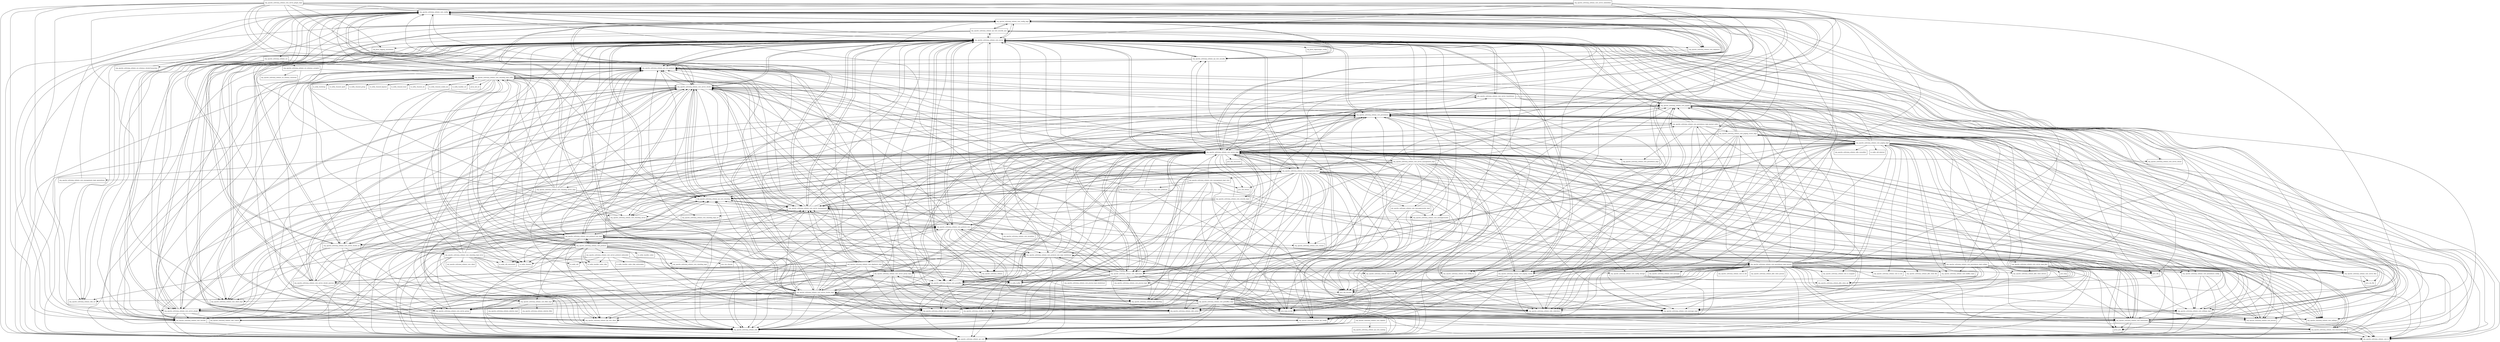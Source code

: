 digraph artemis_server_2_7_0_SNAPSHOT_package_dependencies {
  node [shape = box, fontsize=10.0];
  org_apache_activemq_artemis_core_config -> org_apache_activemq_artemis_api_config;
  org_apache_activemq_artemis_core_config -> org_apache_activemq_artemis_api_core;
  org_apache_activemq_artemis_core_config -> org_apache_activemq_artemis_api_core_client;
  org_apache_activemq_artemis_core_config -> org_apache_activemq_artemis_core_config_ha;
  org_apache_activemq_artemis_core_config -> org_apache_activemq_artemis_core_config_impl;
  org_apache_activemq_artemis_core_config -> org_apache_activemq_artemis_core_deployers;
  org_apache_activemq_artemis_core_config -> org_apache_activemq_artemis_core_server;
  org_apache_activemq_artemis_core_config -> org_apache_activemq_artemis_core_server_cluster_ha;
  org_apache_activemq_artemis_core_config -> org_apache_activemq_artemis_core_server_cluster_impl;
  org_apache_activemq_artemis_core_config -> org_apache_activemq_artemis_core_server_group_impl;
  org_apache_activemq_artemis_core_config -> org_apache_activemq_artemis_core_server_plugin;
  org_apache_activemq_artemis_core_config -> org_apache_activemq_artemis_core_settings_impl;
  org_apache_activemq_artemis_core_config -> org_apache_activemq_artemis_spi_core_security;
  org_apache_activemq_artemis_core_config -> org_apache_activemq_artemis_uri;
  org_apache_activemq_artemis_core_config -> org_apache_activemq_artemis_utils;
  org_apache_activemq_artemis_core_config -> org_apache_activemq_artemis_utils_critical;
  org_apache_activemq_artemis_core_config -> org_apache_activemq_artemis_utils_uri;
  org_apache_activemq_artemis_core_config_ha -> org_apache_activemq_artemis_api_config;
  org_apache_activemq_artemis_core_config_ha -> org_apache_activemq_artemis_core_config;
  org_apache_activemq_artemis_core_config_impl -> java_lang_invoke;
  org_apache_activemq_artemis_core_config_impl -> java_nio_file;
  org_apache_activemq_artemis_core_config_impl -> java_util_function;
  org_apache_activemq_artemis_core_config_impl -> org_apache_activemq_artemis_api_config;
  org_apache_activemq_artemis_core_config_impl -> org_apache_activemq_artemis_api_core;
  org_apache_activemq_artemis_core_config_impl -> org_apache_activemq_artemis_core_config;
  org_apache_activemq_artemis_core_config_impl -> org_apache_activemq_artemis_core_config_ha;
  org_apache_activemq_artemis_core_config_impl -> org_apache_activemq_artemis_core_config_storage;
  org_apache_activemq_artemis_core_config_impl -> org_apache_activemq_artemis_core_deployers;
  org_apache_activemq_artemis_core_config_impl -> org_apache_activemq_artemis_core_deployers_impl;
  org_apache_activemq_artemis_core_config_impl -> org_apache_activemq_artemis_core_security;
  org_apache_activemq_artemis_core_config_impl -> org_apache_activemq_artemis_core_server;
  org_apache_activemq_artemis_core_config_impl -> org_apache_activemq_artemis_core_server_cluster_impl;
  org_apache_activemq_artemis_core_config_impl -> org_apache_activemq_artemis_core_server_group_impl;
  org_apache_activemq_artemis_core_config_impl -> org_apache_activemq_artemis_core_server_impl;
  org_apache_activemq_artemis_core_config_impl -> org_apache_activemq_artemis_core_server_plugin;
  org_apache_activemq_artemis_core_config_impl -> org_apache_activemq_artemis_core_settings_impl;
  org_apache_activemq_artemis_core_config_impl -> org_apache_activemq_artemis_spi_core_security;
  org_apache_activemq_artemis_core_config_impl -> org_apache_activemq_artemis_spi_core_security_jaas;
  org_apache_activemq_artemis_core_config_impl -> org_apache_activemq_artemis_utils;
  org_apache_activemq_artemis_core_config_impl -> org_apache_activemq_artemis_utils_critical;
  org_apache_activemq_artemis_core_config_impl -> org_apache_activemq_artemis_utils_uri;
  org_apache_activemq_artemis_core_config_storage -> org_apache_activemq_artemis_api_config;
  org_apache_activemq_artemis_core_config_storage -> org_apache_activemq_artemis_core_config;
  org_apache_activemq_artemis_core_config_storage -> org_apache_activemq_artemis_jdbc_store_sql;
  org_apache_activemq_artemis_core_deployers -> org_apache_activemq_artemis_spi_core_security;
  org_apache_activemq_artemis_core_deployers_impl -> org_apache_activemq_artemis;
  org_apache_activemq_artemis_core_deployers_impl -> org_apache_activemq_artemis_api_config;
  org_apache_activemq_artemis_core_deployers_impl -> org_apache_activemq_artemis_api_core;
  org_apache_activemq_artemis_core_deployers_impl -> org_apache_activemq_artemis_api_core_client;
  org_apache_activemq_artemis_core_deployers_impl -> org_apache_activemq_artemis_core_config;
  org_apache_activemq_artemis_core_deployers_impl -> org_apache_activemq_artemis_core_config_ha;
  org_apache_activemq_artemis_core_deployers_impl -> org_apache_activemq_artemis_core_config_impl;
  org_apache_activemq_artemis_core_deployers_impl -> org_apache_activemq_artemis_core_config_storage;
  org_apache_activemq_artemis_core_deployers_impl -> org_apache_activemq_artemis_core_io_aio;
  org_apache_activemq_artemis_core_deployers_impl -> org_apache_activemq_artemis_core_security;
  org_apache_activemq_artemis_core_deployers_impl -> org_apache_activemq_artemis_core_server;
  org_apache_activemq_artemis_core_deployers_impl -> org_apache_activemq_artemis_core_server_cluster_impl;
  org_apache_activemq_artemis_core_deployers_impl -> org_apache_activemq_artemis_core_server_group_impl;
  org_apache_activemq_artemis_core_deployers_impl -> org_apache_activemq_artemis_core_server_plugin;
  org_apache_activemq_artemis_core_deployers_impl -> org_apache_activemq_artemis_core_settings_impl;
  org_apache_activemq_artemis_core_deployers_impl -> org_apache_activemq_artemis_utils;
  org_apache_activemq_artemis_core_deployers_impl -> org_apache_activemq_artemis_utils_critical;
  org_apache_activemq_artemis_core_filter -> org_apache_activemq_artemis_api_core;
  org_apache_activemq_artemis_core_filter_impl -> org_apache_activemq_artemis_api_core;
  org_apache_activemq_artemis_core_filter_impl -> org_apache_activemq_artemis_core_filter;
  org_apache_activemq_artemis_core_filter_impl -> org_apache_activemq_artemis_core_server;
  org_apache_activemq_artemis_core_filter_impl -> org_apache_activemq_artemis_selector_filter;
  org_apache_activemq_artemis_core_filter_impl -> org_apache_activemq_artemis_selector_impl;
  org_apache_activemq_artemis_core_management_impl -> java_lang_invoke;
  org_apache_activemq_artemis_core_management_impl -> java_util_function;
  org_apache_activemq_artemis_core_management_impl -> java_util_stream;
  org_apache_activemq_artemis_core_management_impl -> javax_json;
  org_apache_activemq_artemis_core_management_impl -> org_apache_activemq_artemis_api_config;
  org_apache_activemq_artemis_core_management_impl -> org_apache_activemq_artemis_api_core;
  org_apache_activemq_artemis_core_management_impl -> org_apache_activemq_artemis_api_core_management;
  org_apache_activemq_artemis_core_management_impl -> org_apache_activemq_artemis_core_client_impl;
  org_apache_activemq_artemis_core_management_impl -> org_apache_activemq_artemis_core_config;
  org_apache_activemq_artemis_core_management_impl -> org_apache_activemq_artemis_core_filter;
  org_apache_activemq_artemis_core_management_impl -> org_apache_activemq_artemis_core_filter_impl;
  org_apache_activemq_artemis_core_management_impl -> org_apache_activemq_artemis_core_management_impl_openmbean;
  org_apache_activemq_artemis_core_management_impl -> org_apache_activemq_artemis_core_management_impl_view;
  org_apache_activemq_artemis_core_management_impl -> org_apache_activemq_artemis_core_message_impl;
  org_apache_activemq_artemis_core_management_impl -> org_apache_activemq_artemis_core_messagecounter;
  org_apache_activemq_artemis_core_management_impl -> org_apache_activemq_artemis_core_messagecounter_impl;
  org_apache_activemq_artemis_core_management_impl -> org_apache_activemq_artemis_core_paging;
  org_apache_activemq_artemis_core_management_impl -> org_apache_activemq_artemis_core_persistence;
  org_apache_activemq_artemis_core_management_impl -> org_apache_activemq_artemis_core_persistence_config;
  org_apache_activemq_artemis_core_management_impl -> org_apache_activemq_artemis_core_postoffice;
  org_apache_activemq_artemis_core_management_impl -> org_apache_activemq_artemis_core_postoffice_impl;
  org_apache_activemq_artemis_core_management_impl -> org_apache_activemq_artemis_core_remoting_server;
  org_apache_activemq_artemis_core_management_impl -> org_apache_activemq_artemis_core_security;
  org_apache_activemq_artemis_core_management_impl -> org_apache_activemq_artemis_core_server;
  org_apache_activemq_artemis_core_management_impl -> org_apache_activemq_artemis_core_server_cluster;
  org_apache_activemq_artemis_core_management_impl -> org_apache_activemq_artemis_core_server_cluster_ha;
  org_apache_activemq_artemis_core_management_impl -> org_apache_activemq_artemis_core_server_cluster_impl;
  org_apache_activemq_artemis_core_management_impl -> org_apache_activemq_artemis_core_server_group;
  org_apache_activemq_artemis_core_management_impl -> org_apache_activemq_artemis_core_server_impl;
  org_apache_activemq_artemis_core_management_impl -> org_apache_activemq_artemis_core_server_management;
  org_apache_activemq_artemis_core_management_impl -> org_apache_activemq_artemis_core_settings;
  org_apache_activemq_artemis_core_management_impl -> org_apache_activemq_artemis_core_settings_impl;
  org_apache_activemq_artemis_core_management_impl -> org_apache_activemq_artemis_core_transaction;
  org_apache_activemq_artemis_core_management_impl -> org_apache_activemq_artemis_core_transaction_impl;
  org_apache_activemq_artemis_core_management_impl -> org_apache_activemq_artemis_core_version;
  org_apache_activemq_artemis_core_management_impl -> org_apache_activemq_artemis_spi_core_protocol;
  org_apache_activemq_artemis_core_management_impl -> org_apache_activemq_artemis_spi_core_remoting;
  org_apache_activemq_artemis_core_management_impl -> org_apache_activemq_artemis_utils;
  org_apache_activemq_artemis_core_management_impl -> org_apache_activemq_artemis_utils_collections;
  org_apache_activemq_artemis_core_management_impl_openmbean -> org_apache_activemq_artemis_api_core;
  org_apache_activemq_artemis_core_management_impl_openmbean -> org_apache_activemq_artemis_core_server;
  org_apache_activemq_artemis_core_management_impl_view -> java_lang_invoke;
  org_apache_activemq_artemis_core_management_impl_view -> java_util_function;
  org_apache_activemq_artemis_core_management_impl_view -> java_util_stream;
  org_apache_activemq_artemis_core_management_impl_view -> javax_json;
  org_apache_activemq_artemis_core_management_impl_view -> org_apache_activemq_artemis_api_core;
  org_apache_activemq_artemis_core_management_impl_view -> org_apache_activemq_artemis_api_core_management;
  org_apache_activemq_artemis_core_management_impl_view -> org_apache_activemq_artemis_core_management_impl_view_predicate;
  org_apache_activemq_artemis_core_management_impl_view -> org_apache_activemq_artemis_core_server;
  org_apache_activemq_artemis_core_management_impl_view -> org_apache_activemq_artemis_core_server_impl;
  org_apache_activemq_artemis_core_management_impl_view -> org_apache_activemq_artemis_spi_core_protocol;
  org_apache_activemq_artemis_core_management_impl_view -> org_apache_activemq_artemis_spi_core_remoting;
  org_apache_activemq_artemis_core_management_impl_view -> org_apache_activemq_artemis_utils;
  org_apache_activemq_artemis_core_management_impl_view_predicate -> java_util_function;
  org_apache_activemq_artemis_core_management_impl_view_predicate -> org_apache_activemq_artemis_api_core;
  org_apache_activemq_artemis_core_management_impl_view_predicate -> org_apache_activemq_artemis_api_core_management;
  org_apache_activemq_artemis_core_management_impl_view_predicate -> org_apache_activemq_artemis_core_server;
  org_apache_activemq_artemis_core_management_impl_view_predicate -> org_apache_activemq_artemis_core_server_impl;
  org_apache_activemq_artemis_core_management_impl_view_predicate -> org_apache_activemq_artemis_spi_core_protocol;
  org_apache_activemq_artemis_core_management_impl_view_predicate -> org_apache_activemq_artemis_spi_core_remoting;
  org_apache_activemq_artemis_core_messagecounter -> javax_json;
  org_apache_activemq_artemis_core_messagecounter -> org_apache_activemq_artemis_api_core;
  org_apache_activemq_artemis_core_messagecounter -> org_apache_activemq_artemis_core_server;
  org_apache_activemq_artemis_core_messagecounter -> org_apache_activemq_artemis_utils;
  org_apache_activemq_artemis_core_messagecounter_impl -> org_apache_activemq_artemis_api_config;
  org_apache_activemq_artemis_core_messagecounter_impl -> org_apache_activemq_artemis_api_core_management;
  org_apache_activemq_artemis_core_messagecounter_impl -> org_apache_activemq_artemis_core_messagecounter;
  org_apache_activemq_artemis_core_messagecounter_impl -> org_apache_activemq_artemis_core_server;
  org_apache_activemq_artemis_core_paging -> org_apache_activemq_artemis_api_core;
  org_apache_activemq_artemis_core_paging -> org_apache_activemq_artemis_core_io;
  org_apache_activemq_artemis_core_paging -> org_apache_activemq_artemis_core_journal;
  org_apache_activemq_artemis_core_paging -> org_apache_activemq_artemis_core_paging_cursor;
  org_apache_activemq_artemis_core_paging -> org_apache_activemq_artemis_core_paging_impl;
  org_apache_activemq_artemis_core_paging -> org_apache_activemq_artemis_core_persistence;
  org_apache_activemq_artemis_core_paging -> org_apache_activemq_artemis_core_replication;
  org_apache_activemq_artemis_core_paging -> org_apache_activemq_artemis_core_server;
  org_apache_activemq_artemis_core_paging -> org_apache_activemq_artemis_core_server_files;
  org_apache_activemq_artemis_core_paging -> org_apache_activemq_artemis_core_settings;
  org_apache_activemq_artemis_core_paging -> org_apache_activemq_artemis_core_settings_impl;
  org_apache_activemq_artemis_core_paging -> org_apache_activemq_artemis_core_transaction;
  org_apache_activemq_artemis_core_paging -> org_apache_activemq_artemis_utils_actors;
  org_apache_activemq_artemis_core_paging_cursor -> org_apache_activemq_artemis_api_core;
  org_apache_activemq_artemis_core_paging_cursor -> org_apache_activemq_artemis_core_filter;
  org_apache_activemq_artemis_core_paging_cursor -> org_apache_activemq_artemis_core_paging;
  org_apache_activemq_artemis_core_paging_cursor -> org_apache_activemq_artemis_core_paging_impl;
  org_apache_activemq_artemis_core_paging_cursor -> org_apache_activemq_artemis_core_server;
  org_apache_activemq_artemis_core_paging_cursor -> org_apache_activemq_artemis_core_server_impl;
  org_apache_activemq_artemis_core_paging_cursor -> org_apache_activemq_artemis_core_transaction;
  org_apache_activemq_artemis_core_paging_cursor -> org_apache_activemq_artemis_utils;
  org_apache_activemq_artemis_core_paging_cursor -> org_apache_activemq_artemis_utils_actors;
  org_apache_activemq_artemis_core_paging_cursor -> org_apache_activemq_artemis_utils_collections;
  org_apache_activemq_artemis_core_paging_cursor_impl -> java_lang_invoke;
  org_apache_activemq_artemis_core_paging_cursor_impl -> java_util_function;
  org_apache_activemq_artemis_core_paging_cursor_impl -> org_apache_activemq_artemis_api_core;
  org_apache_activemq_artemis_core_paging_cursor_impl -> org_apache_activemq_artemis_core_filter;
  org_apache_activemq_artemis_core_paging_cursor_impl -> org_apache_activemq_artemis_core_io;
  org_apache_activemq_artemis_core_paging_cursor_impl -> org_apache_activemq_artemis_core_paging;
  org_apache_activemq_artemis_core_paging_cursor_impl -> org_apache_activemq_artemis_core_paging_cursor;
  org_apache_activemq_artemis_core_paging_cursor_impl -> org_apache_activemq_artemis_core_paging_impl;
  org_apache_activemq_artemis_core_paging_cursor_impl -> org_apache_activemq_artemis_core_persistence;
  org_apache_activemq_artemis_core_paging_cursor_impl -> org_apache_activemq_artemis_core_server;
  org_apache_activemq_artemis_core_paging_cursor_impl -> org_apache_activemq_artemis_core_transaction;
  org_apache_activemq_artemis_core_paging_cursor_impl -> org_apache_activemq_artemis_core_transaction_impl;
  org_apache_activemq_artemis_core_paging_cursor_impl -> org_apache_activemq_artemis_utils;
  org_apache_activemq_artemis_core_paging_cursor_impl -> org_apache_activemq_artemis_utils_actors;
  org_apache_activemq_artemis_core_paging_cursor_impl -> org_apache_activemq_artemis_utils_collections;
  org_apache_activemq_artemis_core_paging_impl -> io_netty_buffer;
  org_apache_activemq_artemis_core_paging_impl -> io_netty_util_internal;
  org_apache_activemq_artemis_core_paging_impl -> java_lang_invoke;
  org_apache_activemq_artemis_core_paging_impl -> java_nio_file;
  org_apache_activemq_artemis_core_paging_impl -> java_util;
  org_apache_activemq_artemis_core_paging_impl -> java_util_function;
  org_apache_activemq_artemis_core_paging_impl -> org_apache_activemq_artemis_api_core;
  org_apache_activemq_artemis_core_paging_impl -> org_apache_activemq_artemis_core_buffers_impl;
  org_apache_activemq_artemis_core_paging_impl -> org_apache_activemq_artemis_core_config_storage;
  org_apache_activemq_artemis_core_paging_impl -> org_apache_activemq_artemis_core_io;
  org_apache_activemq_artemis_core_paging_impl -> org_apache_activemq_artemis_core_io_mapped;
  org_apache_activemq_artemis_core_paging_impl -> org_apache_activemq_artemis_core_io_nio;
  org_apache_activemq_artemis_core_paging_impl -> org_apache_activemq_artemis_core_paging;
  org_apache_activemq_artemis_core_paging_impl -> org_apache_activemq_artemis_core_paging_cursor;
  org_apache_activemq_artemis_core_paging_impl -> org_apache_activemq_artemis_core_paging_cursor_impl;
  org_apache_activemq_artemis_core_paging_impl -> org_apache_activemq_artemis_core_persistence;
  org_apache_activemq_artemis_core_paging_impl -> org_apache_activemq_artemis_core_persistence_impl_journal_codec;
  org_apache_activemq_artemis_core_paging_impl -> org_apache_activemq_artemis_core_replication;
  org_apache_activemq_artemis_core_paging_impl -> org_apache_activemq_artemis_core_server;
  org_apache_activemq_artemis_core_paging_impl -> org_apache_activemq_artemis_core_server_files;
  org_apache_activemq_artemis_core_paging_impl -> org_apache_activemq_artemis_core_server_impl;
  org_apache_activemq_artemis_core_paging_impl -> org_apache_activemq_artemis_core_settings;
  org_apache_activemq_artemis_core_paging_impl -> org_apache_activemq_artemis_core_settings_impl;
  org_apache_activemq_artemis_core_paging_impl -> org_apache_activemq_artemis_core_transaction;
  org_apache_activemq_artemis_core_paging_impl -> org_apache_activemq_artemis_jdbc_store_drivers;
  org_apache_activemq_artemis_core_paging_impl -> org_apache_activemq_artemis_jdbc_store_file;
  org_apache_activemq_artemis_core_paging_impl -> org_apache_activemq_artemis_jdbc_store_sql;
  org_apache_activemq_artemis_core_paging_impl -> org_apache_activemq_artemis_spi_core_protocol;
  org_apache_activemq_artemis_core_paging_impl -> org_apache_activemq_artemis_utils;
  org_apache_activemq_artemis_core_paging_impl -> org_apache_activemq_artemis_utils_actors;
  org_apache_activemq_artemis_core_paging_impl -> org_apache_activemq_artemis_utils_collections;
  org_apache_activemq_artemis_core_paging_impl -> org_apache_activemq_artemis_utils_runnables;
  org_apache_activemq_artemis_core_persistence -> org_apache_activemq_artemis_api_core;
  org_apache_activemq_artemis_core_persistence -> org_apache_activemq_artemis_core_io;
  org_apache_activemq_artemis_core_persistence -> org_apache_activemq_artemis_core_journal;
  org_apache_activemq_artemis_core_persistence -> org_apache_activemq_artemis_core_paging;
  org_apache_activemq_artemis_core_persistence -> org_apache_activemq_artemis_core_paging_cursor;
  org_apache_activemq_artemis_core_persistence -> org_apache_activemq_artemis_core_persistence_config;
  org_apache_activemq_artemis_core_persistence -> org_apache_activemq_artemis_core_persistence_impl_journal_codec;
  org_apache_activemq_artemis_core_persistence -> org_apache_activemq_artemis_core_postoffice;
  org_apache_activemq_artemis_core_persistence -> org_apache_activemq_artemis_core_replication;
  org_apache_activemq_artemis_core_persistence -> org_apache_activemq_artemis_core_server;
  org_apache_activemq_artemis_core_persistence -> org_apache_activemq_artemis_core_server_files;
  org_apache_activemq_artemis_core_persistence -> org_apache_activemq_artemis_core_server_group_impl;
  org_apache_activemq_artemis_core_persistence -> org_apache_activemq_artemis_core_server_impl;
  org_apache_activemq_artemis_core_persistence -> org_apache_activemq_artemis_core_transaction;
  org_apache_activemq_artemis_core_persistence -> org_apache_activemq_artemis_utils;
  org_apache_activemq_artemis_core_persistence_config -> org_apache_activemq_artemis_api_core;
  org_apache_activemq_artemis_core_persistence_config -> org_apache_activemq_artemis_core_journal;
  org_apache_activemq_artemis_core_persistence_config -> org_apache_activemq_artemis_core_settings_impl;
  org_apache_activemq_artemis_core_persistence_impl_journal -> io_netty_buffer;
  org_apache_activemq_artemis_core_persistence_impl_journal -> org_apache_activemq_artemis_api_core;
  org_apache_activemq_artemis_core_persistence_impl_journal -> org_apache_activemq_artemis_core_buffers_impl;
  org_apache_activemq_artemis_core_persistence_impl_journal -> org_apache_activemq_artemis_core_config;
  org_apache_activemq_artemis_core_persistence_impl_journal -> org_apache_activemq_artemis_core_config_impl;
  org_apache_activemq_artemis_core_persistence_impl_journal -> org_apache_activemq_artemis_core_config_storage;
  org_apache_activemq_artemis_core_persistence_impl_journal -> org_apache_activemq_artemis_core_filter;
  org_apache_activemq_artemis_core_persistence_impl_journal -> org_apache_activemq_artemis_core_io;
  org_apache_activemq_artemis_core_persistence_impl_journal -> org_apache_activemq_artemis_core_io_aio;
  org_apache_activemq_artemis_core_persistence_impl_journal -> org_apache_activemq_artemis_core_io_mapped;
  org_apache_activemq_artemis_core_persistence_impl_journal -> org_apache_activemq_artemis_core_io_nio;
  org_apache_activemq_artemis_core_persistence_impl_journal -> org_apache_activemq_artemis_core_io_util;
  org_apache_activemq_artemis_core_persistence_impl_journal -> org_apache_activemq_artemis_core_journal;
  org_apache_activemq_artemis_core_persistence_impl_journal -> org_apache_activemq_artemis_core_journal_impl;
  org_apache_activemq_artemis_core_persistence_impl_journal -> org_apache_activemq_artemis_core_message;
  org_apache_activemq_artemis_core_persistence_impl_journal -> org_apache_activemq_artemis_core_message_impl;
  org_apache_activemq_artemis_core_persistence_impl_journal -> org_apache_activemq_artemis_core_paging;
  org_apache_activemq_artemis_core_persistence_impl_journal -> org_apache_activemq_artemis_core_paging_cursor;
  org_apache_activemq_artemis_core_persistence_impl_journal -> org_apache_activemq_artemis_core_paging_cursor_impl;
  org_apache_activemq_artemis_core_persistence_impl_journal -> org_apache_activemq_artemis_core_paging_impl;
  org_apache_activemq_artemis_core_persistence_impl_journal -> org_apache_activemq_artemis_core_persistence;
  org_apache_activemq_artemis_core_persistence_impl_journal -> org_apache_activemq_artemis_core_persistence_config;
  org_apache_activemq_artemis_core_persistence_impl_journal -> org_apache_activemq_artemis_core_persistence_impl_journal_codec;
  org_apache_activemq_artemis_core_persistence_impl_journal -> org_apache_activemq_artemis_core_postoffice;
  org_apache_activemq_artemis_core_persistence_impl_journal -> org_apache_activemq_artemis_core_protocol_core_impl_wireformat;
  org_apache_activemq_artemis_core_persistence_impl_journal -> org_apache_activemq_artemis_core_replication;
  org_apache_activemq_artemis_core_persistence_impl_journal -> org_apache_activemq_artemis_core_server;
  org_apache_activemq_artemis_core_persistence_impl_journal -> org_apache_activemq_artemis_core_server_files;
  org_apache_activemq_artemis_core_persistence_impl_journal -> org_apache_activemq_artemis_core_server_group_impl;
  org_apache_activemq_artemis_core_persistence_impl_journal -> org_apache_activemq_artemis_core_server_impl;
  org_apache_activemq_artemis_core_persistence_impl_journal -> org_apache_activemq_artemis_core_transaction;
  org_apache_activemq_artemis_core_persistence_impl_journal -> org_apache_activemq_artemis_core_transaction_impl;
  org_apache_activemq_artemis_core_persistence_impl_journal -> org_apache_activemq_artemis_jdbc_store_drivers;
  org_apache_activemq_artemis_core_persistence_impl_journal -> org_apache_activemq_artemis_jdbc_store_file;
  org_apache_activemq_artemis_core_persistence_impl_journal -> org_apache_activemq_artemis_jdbc_store_journal;
  org_apache_activemq_artemis_core_persistence_impl_journal -> org_apache_activemq_artemis_jdbc_store_sql;
  org_apache_activemq_artemis_core_persistence_impl_journal -> org_apache_activemq_artemis_spi_core_protocol;
  org_apache_activemq_artemis_core_persistence_impl_journal -> org_apache_activemq_artemis_utils;
  org_apache_activemq_artemis_core_persistence_impl_journal -> org_apache_activemq_artemis_utils_actors;
  org_apache_activemq_artemis_core_persistence_impl_journal -> org_apache_activemq_artemis_utils_collections;
  org_apache_activemq_artemis_core_persistence_impl_journal -> org_apache_activemq_artemis_utils_critical;
  org_apache_activemq_artemis_core_persistence_impl_journal_codec -> io_netty_buffer;
  org_apache_activemq_artemis_core_persistence_impl_journal_codec -> org_apache_activemq_artemis_api_config;
  org_apache_activemq_artemis_core_persistence_impl_journal_codec -> org_apache_activemq_artemis_api_core;
  org_apache_activemq_artemis_core_persistence_impl_journal_codec -> org_apache_activemq_artemis_core_journal;
  org_apache_activemq_artemis_core_persistence_impl_journal_codec -> org_apache_activemq_artemis_core_message_impl;
  org_apache_activemq_artemis_core_persistence_impl_journal_codec -> org_apache_activemq_artemis_core_paging;
  org_apache_activemq_artemis_core_persistence_impl_journal_codec -> org_apache_activemq_artemis_core_paging_cursor;
  org_apache_activemq_artemis_core_persistence_impl_journal_codec -> org_apache_activemq_artemis_core_paging_cursor_impl;
  org_apache_activemq_artemis_core_persistence_impl_journal_codec -> org_apache_activemq_artemis_core_persistence;
  org_apache_activemq_artemis_core_persistence_impl_journal_codec -> org_apache_activemq_artemis_core_persistence_impl;
  org_apache_activemq_artemis_core_persistence_impl_journal_codec -> org_apache_activemq_artemis_core_server;
  org_apache_activemq_artemis_core_persistence_impl_journal_codec -> org_apache_activemq_artemis_core_transaction;
  org_apache_activemq_artemis_core_persistence_impl_journal_codec -> org_apache_activemq_artemis_utils;
  org_apache_activemq_artemis_core_persistence_impl_nullpm -> io_netty_buffer;
  org_apache_activemq_artemis_core_persistence_impl_nullpm -> org_apache_activemq_artemis_api_core;
  org_apache_activemq_artemis_core_persistence_impl_nullpm -> org_apache_activemq_artemis_core_buffers_impl;
  org_apache_activemq_artemis_core_persistence_impl_nullpm -> org_apache_activemq_artemis_core_io;
  org_apache_activemq_artemis_core_persistence_impl_nullpm -> org_apache_activemq_artemis_core_journal;
  org_apache_activemq_artemis_core_persistence_impl_nullpm -> org_apache_activemq_artemis_core_message_impl;
  org_apache_activemq_artemis_core_persistence_impl_nullpm -> org_apache_activemq_artemis_core_paging;
  org_apache_activemq_artemis_core_persistence_impl_nullpm -> org_apache_activemq_artemis_core_paging_cursor;
  org_apache_activemq_artemis_core_persistence_impl_nullpm -> org_apache_activemq_artemis_core_persistence;
  org_apache_activemq_artemis_core_persistence_impl_nullpm -> org_apache_activemq_artemis_core_persistence_config;
  org_apache_activemq_artemis_core_persistence_impl_nullpm -> org_apache_activemq_artemis_core_postoffice;
  org_apache_activemq_artemis_core_persistence_impl_nullpm -> org_apache_activemq_artemis_core_replication;
  org_apache_activemq_artemis_core_persistence_impl_nullpm -> org_apache_activemq_artemis_core_server;
  org_apache_activemq_artemis_core_persistence_impl_nullpm -> org_apache_activemq_artemis_core_server_files;
  org_apache_activemq_artemis_core_persistence_impl_nullpm -> org_apache_activemq_artemis_core_server_group_impl;
  org_apache_activemq_artemis_core_persistence_impl_nullpm -> org_apache_activemq_artemis_core_server_impl;
  org_apache_activemq_artemis_core_persistence_impl_nullpm -> org_apache_activemq_artemis_core_transaction;
  org_apache_activemq_artemis_core_persistence_impl_nullpm -> org_apache_activemq_artemis_utils_collections;
  org_apache_activemq_artemis_core_postoffice -> java_lang_invoke;
  org_apache_activemq_artemis_core_postoffice -> java_util_function;
  org_apache_activemq_artemis_core_postoffice -> org_apache_activemq_artemis_api_core;
  org_apache_activemq_artemis_core_postoffice -> org_apache_activemq_artemis_core_filter;
  org_apache_activemq_artemis_core_postoffice -> org_apache_activemq_artemis_core_server;
  org_apache_activemq_artemis_core_postoffice -> org_apache_activemq_artemis_core_server_cluster_impl;
  org_apache_activemq_artemis_core_postoffice -> org_apache_activemq_artemis_core_server_group;
  org_apache_activemq_artemis_core_postoffice -> org_apache_activemq_artemis_core_server_impl;
  org_apache_activemq_artemis_core_postoffice -> org_apache_activemq_artemis_core_transaction;
  org_apache_activemq_artemis_core_postoffice_impl -> java_lang_invoke;
  org_apache_activemq_artemis_core_postoffice_impl -> org_apache_activemq_artemis_api_core;
  org_apache_activemq_artemis_core_postoffice_impl -> org_apache_activemq_artemis_api_core_management;
  org_apache_activemq_artemis_core_postoffice_impl -> org_apache_activemq_artemis_core_config;
  org_apache_activemq_artemis_core_postoffice_impl -> org_apache_activemq_artemis_core_filter;
  org_apache_activemq_artemis_core_postoffice_impl -> org_apache_activemq_artemis_core_io;
  org_apache_activemq_artemis_core_postoffice_impl -> org_apache_activemq_artemis_core_message_impl;
  org_apache_activemq_artemis_core_postoffice_impl -> org_apache_activemq_artemis_core_paging;
  org_apache_activemq_artemis_core_postoffice_impl -> org_apache_activemq_artemis_core_persistence;
  org_apache_activemq_artemis_core_postoffice_impl -> org_apache_activemq_artemis_core_postoffice;
  org_apache_activemq_artemis_core_postoffice_impl -> org_apache_activemq_artemis_core_security;
  org_apache_activemq_artemis_core_postoffice_impl -> org_apache_activemq_artemis_core_server;
  org_apache_activemq_artemis_core_postoffice_impl -> org_apache_activemq_artemis_core_server_cluster;
  org_apache_activemq_artemis_core_postoffice_impl -> org_apache_activemq_artemis_core_server_cluster_impl;
  org_apache_activemq_artemis_core_postoffice_impl -> org_apache_activemq_artemis_core_server_group;
  org_apache_activemq_artemis_core_postoffice_impl -> org_apache_activemq_artemis_core_server_group_impl;
  org_apache_activemq_artemis_core_postoffice_impl -> org_apache_activemq_artemis_core_server_impl;
  org_apache_activemq_artemis_core_postoffice_impl -> org_apache_activemq_artemis_core_server_management;
  org_apache_activemq_artemis_core_postoffice_impl -> org_apache_activemq_artemis_core_server_plugin;
  org_apache_activemq_artemis_core_postoffice_impl -> org_apache_activemq_artemis_core_settings;
  org_apache_activemq_artemis_core_postoffice_impl -> org_apache_activemq_artemis_core_settings_impl;
  org_apache_activemq_artemis_core_postoffice_impl -> org_apache_activemq_artemis_core_transaction;
  org_apache_activemq_artemis_core_postoffice_impl -> org_apache_activemq_artemis_core_transaction_impl;
  org_apache_activemq_artemis_core_postoffice_impl -> org_apache_activemq_artemis_utils;
  org_apache_activemq_artemis_core_postoffice_impl -> org_apache_activemq_artemis_utils_actors;
  org_apache_activemq_artemis_core_postoffice_impl -> org_apache_activemq_artemis_utils_collections;
  org_apache_activemq_artemis_core_protocol -> io_netty_buffer;
  org_apache_activemq_artemis_core_protocol -> io_netty_channel;
  org_apache_activemq_artemis_core_protocol -> io_netty_handler_codec;
  org_apache_activemq_artemis_core_protocol -> io_netty_handler_codec_http;
  org_apache_activemq_artemis_core_protocol -> io_netty_util_concurrent;
  org_apache_activemq_artemis_core_protocol -> java_lang_invoke;
  org_apache_activemq_artemis_core_protocol -> org_apache_activemq_artemis_api_core;
  org_apache_activemq_artemis_core_protocol -> org_apache_activemq_artemis_api_core_client;
  org_apache_activemq_artemis_core_protocol -> org_apache_activemq_artemis_core_buffers_impl;
  org_apache_activemq_artemis_core_protocol -> org_apache_activemq_artemis_core_message_impl;
  org_apache_activemq_artemis_core_protocol -> org_apache_activemq_artemis_core_protocol_core;
  org_apache_activemq_artemis_core_protocol -> org_apache_activemq_artemis_core_protocol_core_impl;
  org_apache_activemq_artemis_core_protocol -> org_apache_activemq_artemis_core_protocol_core_impl_wireformat;
  org_apache_activemq_artemis_core_protocol -> org_apache_activemq_artemis_core_remoting_impl_netty;
  org_apache_activemq_artemis_core_protocol -> org_apache_activemq_artemis_core_server;
  org_apache_activemq_artemis_core_protocol -> org_apache_activemq_artemis_core_server_protocol_websocket;
  org_apache_activemq_artemis_core_protocol -> org_apache_activemq_artemis_spi_core_protocol;
  org_apache_activemq_artemis_core_protocol -> org_apache_activemq_artemis_utils;
  org_apache_activemq_artemis_core_protocol_core -> java_lang_invoke;
  org_apache_activemq_artemis_core_protocol_core -> java_util;
  org_apache_activemq_artemis_core_protocol_core -> org_apache_activemq_artemis;
  org_apache_activemq_artemis_core_protocol_core -> org_apache_activemq_artemis_api_core;
  org_apache_activemq_artemis_core_protocol_core -> org_apache_activemq_artemis_api_core_client;
  org_apache_activemq_artemis_core_protocol_core -> org_apache_activemq_artemis_core_exception;
  org_apache_activemq_artemis_core_protocol_core -> org_apache_activemq_artemis_core_io;
  org_apache_activemq_artemis_core_protocol_core -> org_apache_activemq_artemis_core_persistence;
  org_apache_activemq_artemis_core_protocol_core -> org_apache_activemq_artemis_core_postoffice;
  org_apache_activemq_artemis_core_protocol_core -> org_apache_activemq_artemis_core_protocol_core_impl;
  org_apache_activemq_artemis_core_protocol_core -> org_apache_activemq_artemis_core_protocol_core_impl_wireformat;
  org_apache_activemq_artemis_core_protocol_core -> org_apache_activemq_artemis_core_remoting;
  org_apache_activemq_artemis_core_protocol_core -> org_apache_activemq_artemis_core_remoting_impl_netty;
  org_apache_activemq_artemis_core_protocol_core -> org_apache_activemq_artemis_core_server;
  org_apache_activemq_artemis_core_protocol_core -> org_apache_activemq_artemis_core_server_impl;
  org_apache_activemq_artemis_core_protocol_core -> org_apache_activemq_artemis_core_transaction;
  org_apache_activemq_artemis_core_protocol_core -> org_apache_activemq_artemis_spi_core_protocol;
  org_apache_activemq_artemis_core_protocol_core -> org_apache_activemq_artemis_spi_core_remoting;
  org_apache_activemq_artemis_core_protocol_core -> org_apache_activemq_artemis_utils;
  org_apache_activemq_artemis_core_protocol_core -> org_apache_activemq_artemis_utils_actors;
  org_apache_activemq_artemis_core_protocol_core_impl -> io_netty_channel;
  org_apache_activemq_artemis_core_protocol_core_impl -> org_apache_activemq_artemis_api_core;
  org_apache_activemq_artemis_core_protocol_core_impl -> org_apache_activemq_artemis_api_core_client;
  org_apache_activemq_artemis_core_protocol_core_impl -> org_apache_activemq_artemis_core_config;
  org_apache_activemq_artemis_core_protocol_core_impl -> org_apache_activemq_artemis_core_message_impl;
  org_apache_activemq_artemis_core_protocol_core_impl -> org_apache_activemq_artemis_core_persistence;
  org_apache_activemq_artemis_core_protocol_core_impl -> org_apache_activemq_artemis_core_protocol;
  org_apache_activemq_artemis_core_protocol_core_impl -> org_apache_activemq_artemis_core_protocol_core;
  org_apache_activemq_artemis_core_protocol_core_impl -> org_apache_activemq_artemis_core_protocol_core_impl_wireformat;
  org_apache_activemq_artemis_core_protocol_core_impl -> org_apache_activemq_artemis_core_remoting;
  org_apache_activemq_artemis_core_protocol_core_impl -> org_apache_activemq_artemis_core_remoting_impl_netty;
  org_apache_activemq_artemis_core_protocol_core_impl -> org_apache_activemq_artemis_core_security;
  org_apache_activemq_artemis_core_protocol_core_impl -> org_apache_activemq_artemis_core_server;
  org_apache_activemq_artemis_core_protocol_core_impl -> org_apache_activemq_artemis_core_server_cluster;
  org_apache_activemq_artemis_core_protocol_core_impl -> org_apache_activemq_artemis_core_server_cluster_ha;
  org_apache_activemq_artemis_core_protocol_core_impl -> org_apache_activemq_artemis_core_server_impl;
  org_apache_activemq_artemis_core_protocol_core_impl -> org_apache_activemq_artemis_core_version;
  org_apache_activemq_artemis_core_protocol_core_impl -> org_apache_activemq_artemis_spi_core_protocol;
  org_apache_activemq_artemis_core_protocol_core_impl -> org_apache_activemq_artemis_spi_core_remoting;
  org_apache_activemq_artemis_core_protocol_core_impl -> org_apache_activemq_artemis_utils;
  org_apache_activemq_artemis_core_protocol_core_impl -> org_apache_activemq_artemis_utils_actors;
  org_apache_activemq_artemis_core_protocol_core_impl -> org_apache_activemq_artemis_utils_uri;
  org_apache_activemq_artemis_core_protocol_core_impl_wireformat -> io_netty_buffer;
  org_apache_activemq_artemis_core_protocol_core_impl_wireformat -> org_apache_activemq_artemis_api_core;
  org_apache_activemq_artemis_core_protocol_core_impl_wireformat -> org_apache_activemq_artemis_core_journal;
  org_apache_activemq_artemis_core_protocol_core_impl_wireformat -> org_apache_activemq_artemis_core_journal_impl;
  org_apache_activemq_artemis_core_protocol_core_impl_wireformat -> org_apache_activemq_artemis_core_paging;
  org_apache_activemq_artemis_core_protocol_core_impl_wireformat -> org_apache_activemq_artemis_core_paging_impl;
  org_apache_activemq_artemis_core_protocol_core_impl_wireformat -> org_apache_activemq_artemis_core_persistence;
  org_apache_activemq_artemis_core_protocol_core_impl_wireformat -> org_apache_activemq_artemis_core_persistence_impl_journal;
  org_apache_activemq_artemis_core_protocol_core_impl_wireformat -> org_apache_activemq_artemis_core_protocol_core_impl;
  org_apache_activemq_artemis_core_protocol_core_impl_wireformat -> org_apache_activemq_artemis_core_replication;
  org_apache_activemq_artemis_core_protocol_core_impl_wireformat -> org_apache_activemq_artemis_core_server_cluster_qourum;
  org_apache_activemq_artemis_core_protocol_core_impl_wireformat -> org_apache_activemq_artemis_utils;
  org_apache_activemq_artemis_core_registry -> org_apache_activemq_artemis_spi_core_naming;
  org_apache_activemq_artemis_core_registry -> org_apache_activemq_artemis_utils;
  org_apache_activemq_artemis_core_remoting_impl -> org_apache_activemq_artemis_spi_core_protocol;
  org_apache_activemq_artemis_core_remoting_impl -> org_apache_activemq_artemis_spi_core_remoting;
  org_apache_activemq_artemis_core_remoting_impl_invm -> io_netty_channel;
  org_apache_activemq_artemis_core_remoting_impl_invm -> io_netty_util_concurrent;
  org_apache_activemq_artemis_core_remoting_impl_invm -> org_apache_activemq_artemis_api_core;
  org_apache_activemq_artemis_core_remoting_impl_invm -> org_apache_activemq_artemis_api_core_client;
  org_apache_activemq_artemis_core_remoting_impl_invm -> org_apache_activemq_artemis_api_core_management;
  org_apache_activemq_artemis_core_remoting_impl_invm -> org_apache_activemq_artemis_core_client;
  org_apache_activemq_artemis_core_remoting_impl_invm -> org_apache_activemq_artemis_core_remoting_impl;
  org_apache_activemq_artemis_core_remoting_impl_invm -> org_apache_activemq_artemis_core_security;
  org_apache_activemq_artemis_core_remoting_impl_invm -> org_apache_activemq_artemis_core_server;
  org_apache_activemq_artemis_core_remoting_impl_invm -> org_apache_activemq_artemis_core_server_cluster;
  org_apache_activemq_artemis_core_remoting_impl_invm -> org_apache_activemq_artemis_core_server_management;
  org_apache_activemq_artemis_core_remoting_impl_invm -> org_apache_activemq_artemis_spi_core_protocol;
  org_apache_activemq_artemis_core_remoting_impl_invm -> org_apache_activemq_artemis_spi_core_remoting;
  org_apache_activemq_artemis_core_remoting_impl_invm -> org_apache_activemq_artemis_utils;
  org_apache_activemq_artemis_core_remoting_impl_invm -> org_apache_activemq_artemis_utils_actors;
  org_apache_activemq_artemis_core_remoting_impl_invm -> org_apache_activemq_artemis_utils_collections;
  org_apache_activemq_artemis_core_remoting_impl_netty -> io_netty_bootstrap;
  org_apache_activemq_artemis_core_remoting_impl_netty -> io_netty_buffer;
  org_apache_activemq_artemis_core_remoting_impl_netty -> io_netty_channel;
  org_apache_activemq_artemis_core_remoting_impl_netty -> io_netty_channel_epoll;
  org_apache_activemq_artemis_core_remoting_impl_netty -> io_netty_channel_group;
  org_apache_activemq_artemis_core_remoting_impl_netty -> io_netty_channel_kqueue;
  org_apache_activemq_artemis_core_remoting_impl_netty -> io_netty_channel_local;
  org_apache_activemq_artemis_core_remoting_impl_netty -> io_netty_channel_nio;
  org_apache_activemq_artemis_core_remoting_impl_netty -> io_netty_channel_socket_nio;
  org_apache_activemq_artemis_core_remoting_impl_netty -> io_netty_handler_codec_http;
  org_apache_activemq_artemis_core_remoting_impl_netty -> io_netty_handler_ssl;
  org_apache_activemq_artemis_core_remoting_impl_netty -> io_netty_util;
  org_apache_activemq_artemis_core_remoting_impl_netty -> io_netty_util_concurrent;
  org_apache_activemq_artemis_core_remoting_impl_netty -> javax_net_ssl;
  org_apache_activemq_artemis_core_remoting_impl_netty -> org_apache_activemq_artemis_api_config;
  org_apache_activemq_artemis_core_remoting_impl_netty -> org_apache_activemq_artemis_api_core;
  org_apache_activemq_artemis_core_remoting_impl_netty -> org_apache_activemq_artemis_api_core_management;
  org_apache_activemq_artemis_core_remoting_impl_netty -> org_apache_activemq_artemis_core_client_impl;
  org_apache_activemq_artemis_core_remoting_impl_netty -> org_apache_activemq_artemis_core_protocol;
  org_apache_activemq_artemis_core_remoting_impl_netty -> org_apache_activemq_artemis_core_remoting_impl;
  org_apache_activemq_artemis_core_remoting_impl_netty -> org_apache_activemq_artemis_core_remoting_impl_ssl;
  org_apache_activemq_artemis_core_remoting_impl_netty -> org_apache_activemq_artemis_core_security;
  org_apache_activemq_artemis_core_remoting_impl_netty -> org_apache_activemq_artemis_core_server;
  org_apache_activemq_artemis_core_remoting_impl_netty -> org_apache_activemq_artemis_core_server_cluster;
  org_apache_activemq_artemis_core_remoting_impl_netty -> org_apache_activemq_artemis_core_server_management;
  org_apache_activemq_artemis_core_remoting_impl_netty -> org_apache_activemq_artemis_spi_core_protocol;
  org_apache_activemq_artemis_core_remoting_impl_netty -> org_apache_activemq_artemis_spi_core_remoting;
  org_apache_activemq_artemis_core_remoting_impl_netty -> org_apache_activemq_artemis_utils;
  org_apache_activemq_artemis_core_remoting_impl_netty -> org_apache_activemq_artemis_utils_actors;
  org_apache_activemq_artemis_core_remoting_impl_netty -> org_apache_activemq_artemis_utils_collections;
  org_apache_activemq_artemis_core_remoting_server -> org_apache_activemq_artemis_api_core;
  org_apache_activemq_artemis_core_remoting_server -> org_apache_activemq_artemis_core_protocol_core;
  org_apache_activemq_artemis_core_remoting_server -> org_apache_activemq_artemis_core_security;
  org_apache_activemq_artemis_core_remoting_server -> org_apache_activemq_artemis_spi_core_protocol;
  org_apache_activemq_artemis_core_remoting_server -> org_apache_activemq_artemis_spi_core_remoting;
  org_apache_activemq_artemis_core_remoting_server -> org_apache_activemq_artemis_utils;
  org_apache_activemq_artemis_core_remoting_server_impl -> java_lang_invoke;
  org_apache_activemq_artemis_core_remoting_server_impl -> org_apache_activemq_artemis_api_core;
  org_apache_activemq_artemis_core_remoting_server_impl -> org_apache_activemq_artemis_core_config;
  org_apache_activemq_artemis_core_remoting_server_impl -> org_apache_activemq_artemis_core_protocol_core;
  org_apache_activemq_artemis_core_remoting_server_impl -> org_apache_activemq_artemis_core_protocol_core_impl;
  org_apache_activemq_artemis_core_remoting_server_impl -> org_apache_activemq_artemis_core_remoting_impl_netty;
  org_apache_activemq_artemis_core_remoting_server_impl -> org_apache_activemq_artemis_core_remoting_server;
  org_apache_activemq_artemis_core_remoting_server_impl -> org_apache_activemq_artemis_core_security;
  org_apache_activemq_artemis_core_remoting_server_impl -> org_apache_activemq_artemis_core_server;
  org_apache_activemq_artemis_core_remoting_server_impl -> org_apache_activemq_artemis_core_server_cluster;
  org_apache_activemq_artemis_core_remoting_server_impl -> org_apache_activemq_artemis_core_server_management;
  org_apache_activemq_artemis_core_remoting_server_impl -> org_apache_activemq_artemis_core_server_plugin;
  org_apache_activemq_artemis_core_remoting_server_impl -> org_apache_activemq_artemis_spi_core_protocol;
  org_apache_activemq_artemis_core_remoting_server_impl -> org_apache_activemq_artemis_spi_core_remoting;
  org_apache_activemq_artemis_core_remoting_server_impl -> org_apache_activemq_artemis_utils;
  org_apache_activemq_artemis_core_replication -> io_netty_buffer;
  org_apache_activemq_artemis_core_replication -> java_lang_invoke;
  org_apache_activemq_artemis_core_replication -> org_apache_activemq_artemis_api_core;
  org_apache_activemq_artemis_core_replication -> org_apache_activemq_artemis_api_core_client;
  org_apache_activemq_artemis_core_replication -> org_apache_activemq_artemis_core_config;
  org_apache_activemq_artemis_core_replication -> org_apache_activemq_artemis_core_io;
  org_apache_activemq_artemis_core_replication -> org_apache_activemq_artemis_core_journal;
  org_apache_activemq_artemis_core_replication -> org_apache_activemq_artemis_core_journal_impl;
  org_apache_activemq_artemis_core_replication -> org_apache_activemq_artemis_core_journal_impl_dataformat;
  org_apache_activemq_artemis_core_replication -> org_apache_activemq_artemis_core_paging;
  org_apache_activemq_artemis_core_replication -> org_apache_activemq_artemis_core_paging_impl;
  org_apache_activemq_artemis_core_replication -> org_apache_activemq_artemis_core_persistence;
  org_apache_activemq_artemis_core_replication -> org_apache_activemq_artemis_core_persistence_impl_journal;
  org_apache_activemq_artemis_core_replication -> org_apache_activemq_artemis_core_protocol_core;
  org_apache_activemq_artemis_core_replication -> org_apache_activemq_artemis_core_protocol_core_impl;
  org_apache_activemq_artemis_core_replication -> org_apache_activemq_artemis_core_protocol_core_impl_wireformat;
  org_apache_activemq_artemis_core_replication -> org_apache_activemq_artemis_core_remoting;
  org_apache_activemq_artemis_core_replication -> org_apache_activemq_artemis_core_server;
  org_apache_activemq_artemis_core_replication -> org_apache_activemq_artemis_core_server_cluster_qourum;
  org_apache_activemq_artemis_core_replication -> org_apache_activemq_artemis_core_server_impl;
  org_apache_activemq_artemis_core_replication -> org_apache_activemq_artemis_core_server_management;
  org_apache_activemq_artemis_core_replication -> org_apache_activemq_artemis_spi_core_protocol;
  org_apache_activemq_artemis_core_replication -> org_apache_activemq_artemis_spi_core_remoting;
  org_apache_activemq_artemis_core_replication -> org_apache_activemq_artemis_utils;
  org_apache_activemq_artemis_core_replication -> org_apache_activemq_artemis_utils_actors;
  org_apache_activemq_artemis_core_security -> org_apache_activemq_artemis_api_core;
  org_apache_activemq_artemis_core_security -> org_apache_activemq_artemis_spi_core_protocol;
  org_apache_activemq_artemis_core_security_impl -> org_apache_activemq_artemis_api_core;
  org_apache_activemq_artemis_core_security_impl -> org_apache_activemq_artemis_api_core_management;
  org_apache_activemq_artemis_core_security_impl -> org_apache_activemq_artemis_core_remoting;
  org_apache_activemq_artemis_core_security_impl -> org_apache_activemq_artemis_core_security;
  org_apache_activemq_artemis_core_security_impl -> org_apache_activemq_artemis_core_server;
  org_apache_activemq_artemis_core_security_impl -> org_apache_activemq_artemis_core_server_management;
  org_apache_activemq_artemis_core_security_impl -> org_apache_activemq_artemis_core_settings;
  org_apache_activemq_artemis_core_security_impl -> org_apache_activemq_artemis_spi_core_protocol;
  org_apache_activemq_artemis_core_security_impl -> org_apache_activemq_artemis_spi_core_security;
  org_apache_activemq_artemis_core_security_impl -> org_apache_activemq_artemis_utils_collections;
  org_apache_activemq_artemis_core_server -> io_netty_channel;
  org_apache_activemq_artemis_core_server -> java_nio_charset;
  org_apache_activemq_artemis_core_server -> java_util;
  org_apache_activemq_artemis_core_server -> javax_json;
  org_apache_activemq_artemis_core_server -> org_apache_activemq_artemis;
  org_apache_activemq_artemis_core_server -> org_apache_activemq_artemis_api_config;
  org_apache_activemq_artemis_core_server -> org_apache_activemq_artemis_api_core;
  org_apache_activemq_artemis_core_server -> org_apache_activemq_artemis_api_core_client;
  org_apache_activemq_artemis_core_server -> org_apache_activemq_artemis_core_client_impl;
  org_apache_activemq_artemis_core_server -> org_apache_activemq_artemis_core_config;
  org_apache_activemq_artemis_core_server -> org_apache_activemq_artemis_core_config_impl;
  org_apache_activemq_artemis_core_server -> org_apache_activemq_artemis_core_deployers;
  org_apache_activemq_artemis_core_server -> org_apache_activemq_artemis_core_filter;
  org_apache_activemq_artemis_core_server -> org_apache_activemq_artemis_core_io;
  org_apache_activemq_artemis_core_server -> org_apache_activemq_artemis_core_management_impl;
  org_apache_activemq_artemis_core_server -> org_apache_activemq_artemis_core_message_impl;
  org_apache_activemq_artemis_core_server -> org_apache_activemq_artemis_core_paging;
  org_apache_activemq_artemis_core_server -> org_apache_activemq_artemis_core_paging_cursor;
  org_apache_activemq_artemis_core_server -> org_apache_activemq_artemis_core_persistence;
  org_apache_activemq_artemis_core_server -> org_apache_activemq_artemis_core_postoffice;
  org_apache_activemq_artemis_core_server -> org_apache_activemq_artemis_core_protocol_core;
  org_apache_activemq_artemis_core_server -> org_apache_activemq_artemis_core_protocol_core_impl_wireformat;
  org_apache_activemq_artemis_core_server -> org_apache_activemq_artemis_core_remoting_server;
  org_apache_activemq_artemis_core_server -> org_apache_activemq_artemis_core_replication;
  org_apache_activemq_artemis_core_server -> org_apache_activemq_artemis_core_security;
  org_apache_activemq_artemis_core_server -> org_apache_activemq_artemis_core_server_cluster;
  org_apache_activemq_artemis_core_server -> org_apache_activemq_artemis_core_server_cluster_ha;
  org_apache_activemq_artemis_core_server -> org_apache_activemq_artemis_core_server_cluster_impl;
  org_apache_activemq_artemis_core_server -> org_apache_activemq_artemis_core_server_cluster_qourum;
  org_apache_activemq_artemis_core_server -> org_apache_activemq_artemis_core_server_group;
  org_apache_activemq_artemis_core_server -> org_apache_activemq_artemis_core_server_impl;
  org_apache_activemq_artemis_core_server -> org_apache_activemq_artemis_core_server_management;
  org_apache_activemq_artemis_core_server -> org_apache_activemq_artemis_core_server_plugin;
  org_apache_activemq_artemis_core_server -> org_apache_activemq_artemis_core_server_reload;
  org_apache_activemq_artemis_core_server -> org_apache_activemq_artemis_core_server_transformer;
  org_apache_activemq_artemis_core_server -> org_apache_activemq_artemis_core_settings;
  org_apache_activemq_artemis_core_server -> org_apache_activemq_artemis_core_transaction;
  org_apache_activemq_artemis_core_server -> org_apache_activemq_artemis_core_version;
  org_apache_activemq_artemis_core_server -> org_apache_activemq_artemis_spi_core_protocol;
  org_apache_activemq_artemis_core_server -> org_apache_activemq_artemis_spi_core_remoting;
  org_apache_activemq_artemis_core_server -> org_apache_activemq_artemis_spi_core_security;
  org_apache_activemq_artemis_core_server -> org_apache_activemq_artemis_spi_core_security_jaas;
  org_apache_activemq_artemis_core_server -> org_apache_activemq_artemis_utils;
  org_apache_activemq_artemis_core_server -> org_apache_activemq_artemis_utils_collections;
  org_apache_activemq_artemis_core_server -> org_apache_activemq_artemis_utils_critical;
  org_apache_activemq_artemis_core_server -> org_jboss_logging_annotations;
  org_apache_activemq_artemis_core_server -> org_jboss_logmanager_config;
  org_apache_activemq_artemis_core_server_cluster -> java_lang;
  org_apache_activemq_artemis_core_server_cluster -> java_lang_invoke;
  org_apache_activemq_artemis_core_server_cluster -> org_apache_activemq_artemis_api_core;
  org_apache_activemq_artemis_core_server_cluster -> org_apache_activemq_artemis_api_core_client;
  org_apache_activemq_artemis_core_server_cluster -> org_apache_activemq_artemis_core_client_impl;
  org_apache_activemq_artemis_core_server_cluster -> org_apache_activemq_artemis_core_config;
  org_apache_activemq_artemis_core_server_cluster -> org_apache_activemq_artemis_core_filter;
  org_apache_activemq_artemis_core_server_cluster -> org_apache_activemq_artemis_core_filter_impl;
  org_apache_activemq_artemis_core_server_cluster -> org_apache_activemq_artemis_core_postoffice;
  org_apache_activemq_artemis_core_server_cluster -> org_apache_activemq_artemis_core_protocol;
  org_apache_activemq_artemis_core_server_cluster -> org_apache_activemq_artemis_core_protocol_core;
  org_apache_activemq_artemis_core_server_cluster -> org_apache_activemq_artemis_core_protocol_core_impl;
  org_apache_activemq_artemis_core_server_cluster -> org_apache_activemq_artemis_core_protocol_core_impl_wireformat;
  org_apache_activemq_artemis_core_server_cluster -> org_apache_activemq_artemis_core_server;
  org_apache_activemq_artemis_core_server_cluster -> org_apache_activemq_artemis_core_server_cluster_ha;
  org_apache_activemq_artemis_core_server_cluster -> org_apache_activemq_artemis_core_server_cluster_impl;
  org_apache_activemq_artemis_core_server_cluster -> org_apache_activemq_artemis_core_server_cluster_qourum;
  org_apache_activemq_artemis_core_server_cluster -> org_apache_activemq_artemis_core_server_impl;
  org_apache_activemq_artemis_core_server_cluster -> org_apache_activemq_artemis_core_server_management;
  org_apache_activemq_artemis_core_server_cluster -> org_apache_activemq_artemis_core_server_plugin;
  org_apache_activemq_artemis_core_server_cluster -> org_apache_activemq_artemis_core_server_transformer;
  org_apache_activemq_artemis_core_server_cluster -> org_apache_activemq_artemis_spi_core_protocol;
  org_apache_activemq_artemis_core_server_cluster -> org_apache_activemq_artemis_spi_core_remoting;
  org_apache_activemq_artemis_core_server_cluster -> org_apache_activemq_artemis_utils;
  org_apache_activemq_artemis_core_server_cluster -> org_apache_activemq_artemis_utils_actors;
  org_apache_activemq_artemis_core_server_cluster -> org_apache_activemq_artemis_utils_collections;
  org_apache_activemq_artemis_core_server_cluster_ha -> org_apache_activemq_artemis_api_config;
  org_apache_activemq_artemis_core_server_cluster_ha -> org_apache_activemq_artemis_api_core;
  org_apache_activemq_artemis_core_server_cluster_ha -> org_apache_activemq_artemis_api_core_client;
  org_apache_activemq_artemis_core_server_cluster_ha -> org_apache_activemq_artemis_core_client_impl;
  org_apache_activemq_artemis_core_server_cluster_ha -> org_apache_activemq_artemis_core_config;
  org_apache_activemq_artemis_core_server_cluster_ha -> org_apache_activemq_artemis_core_remoting_impl_invm;
  org_apache_activemq_artemis_core_server_cluster_ha -> org_apache_activemq_artemis_core_remoting_impl_netty;
  org_apache_activemq_artemis_core_server_cluster_ha -> org_apache_activemq_artemis_core_server;
  org_apache_activemq_artemis_core_server_cluster_ha -> org_apache_activemq_artemis_core_server_cluster;
  org_apache_activemq_artemis_core_server_cluster_ha -> org_apache_activemq_artemis_core_server_impl;
  org_apache_activemq_artemis_core_server_cluster_ha -> org_apache_activemq_artemis_utils;
  org_apache_activemq_artemis_core_server_cluster_impl -> java_lang_invoke;
  org_apache_activemq_artemis_core_server_cluster_impl -> org_apache_activemq_artemis_api_core;
  org_apache_activemq_artemis_core_server_cluster_impl -> org_apache_activemq_artemis_api_core_client;
  org_apache_activemq_artemis_core_server_cluster_impl -> org_apache_activemq_artemis_api_core_management;
  org_apache_activemq_artemis_core_server_cluster_impl -> org_apache_activemq_artemis_core_client_impl;
  org_apache_activemq_artemis_core_server_cluster_impl -> org_apache_activemq_artemis_core_config;
  org_apache_activemq_artemis_core_server_cluster_impl -> org_apache_activemq_artemis_core_config_impl;
  org_apache_activemq_artemis_core_server_cluster_impl -> org_apache_activemq_artemis_core_filter;
  org_apache_activemq_artemis_core_server_cluster_impl -> org_apache_activemq_artemis_core_filter_impl;
  org_apache_activemq_artemis_core_server_cluster_impl -> org_apache_activemq_artemis_core_io;
  org_apache_activemq_artemis_core_server_cluster_impl -> org_apache_activemq_artemis_core_persistence;
  org_apache_activemq_artemis_core_server_cluster_impl -> org_apache_activemq_artemis_core_postoffice;
  org_apache_activemq_artemis_core_server_cluster_impl -> org_apache_activemq_artemis_core_postoffice_impl;
  org_apache_activemq_artemis_core_server_cluster_impl -> org_apache_activemq_artemis_core_remoting;
  org_apache_activemq_artemis_core_server_cluster_impl -> org_apache_activemq_artemis_core_server;
  org_apache_activemq_artemis_core_server_cluster_impl -> org_apache_activemq_artemis_core_server_cluster;
  org_apache_activemq_artemis_core_server_cluster_impl -> org_apache_activemq_artemis_core_server_group;
  org_apache_activemq_artemis_core_server_cluster_impl -> org_apache_activemq_artemis_core_server_group_impl;
  org_apache_activemq_artemis_core_server_cluster_impl -> org_apache_activemq_artemis_core_server_impl;
  org_apache_activemq_artemis_core_server_cluster_impl -> org_apache_activemq_artemis_core_server_management;
  org_apache_activemq_artemis_core_server_cluster_impl -> org_apache_activemq_artemis_core_server_plugin;
  org_apache_activemq_artemis_core_server_cluster_impl -> org_apache_activemq_artemis_core_server_transformer;
  org_apache_activemq_artemis_core_server_cluster_impl -> org_apache_activemq_artemis_core_transaction;
  org_apache_activemq_artemis_core_server_cluster_impl -> org_apache_activemq_artemis_core_transaction_impl;
  org_apache_activemq_artemis_core_server_cluster_impl -> org_apache_activemq_artemis_spi_core_protocol;
  org_apache_activemq_artemis_core_server_cluster_impl -> org_apache_activemq_artemis_spi_core_remoting;
  org_apache_activemq_artemis_core_server_cluster_impl -> org_apache_activemq_artemis_utils;
  org_apache_activemq_artemis_core_server_cluster_impl -> org_apache_activemq_artemis_utils_actors;
  org_apache_activemq_artemis_core_server_cluster_impl -> org_apache_activemq_artemis_utils_collections;
  org_apache_activemq_artemis_core_server_cluster_impl -> org_apache_activemq_artemis_utils_uri;
  org_apache_activemq_artemis_core_server_cluster_qourum -> org_apache_activemq_artemis_api_core;
  org_apache_activemq_artemis_core_server_cluster_qourum -> org_apache_activemq_artemis_api_core_client;
  org_apache_activemq_artemis_core_server_cluster_qourum -> org_apache_activemq_artemis_core_client_impl;
  org_apache_activemq_artemis_core_server_cluster_qourum -> org_apache_activemq_artemis_core_persistence;
  org_apache_activemq_artemis_core_server_cluster_qourum -> org_apache_activemq_artemis_core_protocol_core;
  org_apache_activemq_artemis_core_server_cluster_qourum -> org_apache_activemq_artemis_core_protocol_core_impl_wireformat;
  org_apache_activemq_artemis_core_server_cluster_qourum -> org_apache_activemq_artemis_core_remoting;
  org_apache_activemq_artemis_core_server_cluster_qourum -> org_apache_activemq_artemis_core_server;
  org_apache_activemq_artemis_core_server_cluster_qourum -> org_apache_activemq_artemis_core_server_cluster;
  org_apache_activemq_artemis_core_server_cluster_qourum -> org_apache_activemq_artemis_spi_core_protocol;
  org_apache_activemq_artemis_core_server_embedded -> org_apache_activemq_artemis_core_client_impl;
  org_apache_activemq_artemis_core_server_embedded -> org_apache_activemq_artemis_core_config;
  org_apache_activemq_artemis_core_server_embedded -> org_apache_activemq_artemis_core_config_impl;
  org_apache_activemq_artemis_core_server_embedded -> org_apache_activemq_artemis_core_deployers;
  org_apache_activemq_artemis_core_server_embedded -> org_apache_activemq_artemis_core_server;
  org_apache_activemq_artemis_core_server_embedded -> org_apache_activemq_artemis_core_server_cluster;
  org_apache_activemq_artemis_core_server_embedded -> org_apache_activemq_artemis_core_server_impl;
  org_apache_activemq_artemis_core_server_embedded -> org_apache_activemq_artemis_spi_core_security;
  org_apache_activemq_artemis_core_server_files -> java_nio_file;
  org_apache_activemq_artemis_core_server_files -> org_apache_activemq_artemis_core_io;
  org_apache_activemq_artemis_core_server_files -> org_apache_activemq_artemis_core_server;
  org_apache_activemq_artemis_core_server_group -> org_apache_activemq_artemis_api_core;
  org_apache_activemq_artemis_core_server_group -> org_apache_activemq_artemis_core_server;
  org_apache_activemq_artemis_core_server_group -> org_apache_activemq_artemis_core_server_group_impl;
  org_apache_activemq_artemis_core_server_group -> org_apache_activemq_artemis_core_server_management;
  org_apache_activemq_artemis_core_server_group_impl -> org_apache_activemq_artemis_api_config;
  org_apache_activemq_artemis_core_server_group_impl -> org_apache_activemq_artemis_api_core;
  org_apache_activemq_artemis_core_server_group_impl -> org_apache_activemq_artemis_api_core_management;
  org_apache_activemq_artemis_core_server_group_impl -> org_apache_activemq_artemis_core_persistence;
  org_apache_activemq_artemis_core_server_group_impl -> org_apache_activemq_artemis_core_postoffice;
  org_apache_activemq_artemis_core_server_group_impl -> org_apache_activemq_artemis_core_server;
  org_apache_activemq_artemis_core_server_group_impl -> org_apache_activemq_artemis_core_server_group;
  org_apache_activemq_artemis_core_server_group_impl -> org_apache_activemq_artemis_core_server_management;
  org_apache_activemq_artemis_core_server_group_impl -> org_apache_activemq_artemis_utils;
  org_apache_activemq_artemis_core_server_group_impl -> org_apache_activemq_artemis_utils_actors;
  org_apache_activemq_artemis_core_server_group_impl -> org_apache_activemq_artemis_utils_collections;
  org_apache_activemq_artemis_core_server_impl -> java_lang_invoke;
  org_apache_activemq_artemis_core_server_impl -> java_util_concurrent;
  org_apache_activemq_artemis_core_server_impl -> java_util_function;
  org_apache_activemq_artemis_core_server_impl -> java_util_stream;
  org_apache_activemq_artemis_core_server_impl -> javax_json;
  org_apache_activemq_artemis_core_server_impl -> org_apache_activemq_artemis;
  org_apache_activemq_artemis_core_server_impl -> org_apache_activemq_artemis_api_config;
  org_apache_activemq_artemis_core_server_impl -> org_apache_activemq_artemis_api_core;
  org_apache_activemq_artemis_core_server_impl -> org_apache_activemq_artemis_api_core_client;
  org_apache_activemq_artemis_core_server_impl -> org_apache_activemq_artemis_api_core_management;
  org_apache_activemq_artemis_core_server_impl -> org_apache_activemq_artemis_core_client_impl;
  org_apache_activemq_artemis_core_server_impl -> org_apache_activemq_artemis_core_config;
  org_apache_activemq_artemis_core_server_impl -> org_apache_activemq_artemis_core_config_impl;
  org_apache_activemq_artemis_core_server_impl -> org_apache_activemq_artemis_core_config_storage;
  org_apache_activemq_artemis_core_server_impl -> org_apache_activemq_artemis_core_deployers_impl;
  org_apache_activemq_artemis_core_server_impl -> org_apache_activemq_artemis_core_exception;
  org_apache_activemq_artemis_core_server_impl -> org_apache_activemq_artemis_core_filter;
  org_apache_activemq_artemis_core_server_impl -> org_apache_activemq_artemis_core_filter_impl;
  org_apache_activemq_artemis_core_server_impl -> org_apache_activemq_artemis_core_io;
  org_apache_activemq_artemis_core_server_impl -> org_apache_activemq_artemis_core_io_aio;
  org_apache_activemq_artemis_core_server_impl -> org_apache_activemq_artemis_core_journal;
  org_apache_activemq_artemis_core_server_impl -> org_apache_activemq_artemis_core_management_impl;
  org_apache_activemq_artemis_core_server_impl -> org_apache_activemq_artemis_core_message;
  org_apache_activemq_artemis_core_server_impl -> org_apache_activemq_artemis_core_message_impl;
  org_apache_activemq_artemis_core_server_impl -> org_apache_activemq_artemis_core_paging;
  org_apache_activemq_artemis_core_server_impl -> org_apache_activemq_artemis_core_paging_cursor;
  org_apache_activemq_artemis_core_server_impl -> org_apache_activemq_artemis_core_paging_impl;
  org_apache_activemq_artemis_core_server_impl -> org_apache_activemq_artemis_core_persistence;
  org_apache_activemq_artemis_core_server_impl -> org_apache_activemq_artemis_core_persistence_config;
  org_apache_activemq_artemis_core_server_impl -> org_apache_activemq_artemis_core_persistence_impl;
  org_apache_activemq_artemis_core_server_impl -> org_apache_activemq_artemis_core_persistence_impl_journal;
  org_apache_activemq_artemis_core_server_impl -> org_apache_activemq_artemis_core_persistence_impl_journal_codec;
  org_apache_activemq_artemis_core_server_impl -> org_apache_activemq_artemis_core_persistence_impl_nullpm;
  org_apache_activemq_artemis_core_server_impl -> org_apache_activemq_artemis_core_postoffice;
  org_apache_activemq_artemis_core_server_impl -> org_apache_activemq_artemis_core_postoffice_impl;
  org_apache_activemq_artemis_core_server_impl -> org_apache_activemq_artemis_core_protocol_core;
  org_apache_activemq_artemis_core_server_impl -> org_apache_activemq_artemis_core_protocol_core_impl;
  org_apache_activemq_artemis_core_server_impl -> org_apache_activemq_artemis_core_protocol_core_impl_wireformat;
  org_apache_activemq_artemis_core_server_impl -> org_apache_activemq_artemis_core_remoting;
  org_apache_activemq_artemis_core_server_impl -> org_apache_activemq_artemis_core_remoting_server;
  org_apache_activemq_artemis_core_server_impl -> org_apache_activemq_artemis_core_remoting_server_impl;
  org_apache_activemq_artemis_core_server_impl -> org_apache_activemq_artemis_core_replication;
  org_apache_activemq_artemis_core_server_impl -> org_apache_activemq_artemis_core_security;
  org_apache_activemq_artemis_core_server_impl -> org_apache_activemq_artemis_core_security_impl;
  org_apache_activemq_artemis_core_server_impl -> org_apache_activemq_artemis_core_server;
  org_apache_activemq_artemis_core_server_impl -> org_apache_activemq_artemis_core_server_cluster;
  org_apache_activemq_artemis_core_server_impl -> org_apache_activemq_artemis_core_server_cluster_ha;
  org_apache_activemq_artemis_core_server_impl -> org_apache_activemq_artemis_core_server_cluster_impl;
  org_apache_activemq_artemis_core_server_impl -> org_apache_activemq_artemis_core_server_cluster_qourum;
  org_apache_activemq_artemis_core_server_impl -> org_apache_activemq_artemis_core_server_files;
  org_apache_activemq_artemis_core_server_impl -> org_apache_activemq_artemis_core_server_group;
  org_apache_activemq_artemis_core_server_impl -> org_apache_activemq_artemis_core_server_group_impl;
  org_apache_activemq_artemis_core_server_impl -> org_apache_activemq_artemis_core_server_impl_jdbc;
  org_apache_activemq_artemis_core_server_impl -> org_apache_activemq_artemis_core_server_management;
  org_apache_activemq_artemis_core_server_impl -> org_apache_activemq_artemis_core_server_management_impl;
  org_apache_activemq_artemis_core_server_impl -> org_apache_activemq_artemis_core_server_plugin;
  org_apache_activemq_artemis_core_server_impl -> org_apache_activemq_artemis_core_server_reload;
  org_apache_activemq_artemis_core_server_impl -> org_apache_activemq_artemis_core_server_transformer;
  org_apache_activemq_artemis_core_server_impl -> org_apache_activemq_artemis_core_settings;
  org_apache_activemq_artemis_core_server_impl -> org_apache_activemq_artemis_core_settings_impl;
  org_apache_activemq_artemis_core_server_impl -> org_apache_activemq_artemis_core_transaction;
  org_apache_activemq_artemis_core_server_impl -> org_apache_activemq_artemis_core_transaction_impl;
  org_apache_activemq_artemis_core_server_impl -> org_apache_activemq_artemis_core_version;
  org_apache_activemq_artemis_core_server_impl -> org_apache_activemq_artemis_spi_core_protocol;
  org_apache_activemq_artemis_core_server_impl -> org_apache_activemq_artemis_spi_core_remoting;
  org_apache_activemq_artemis_core_server_impl -> org_apache_activemq_artemis_spi_core_security;
  org_apache_activemq_artemis_core_server_impl -> org_apache_activemq_artemis_utils;
  org_apache_activemq_artemis_core_server_impl -> org_apache_activemq_artemis_utils_actors;
  org_apache_activemq_artemis_core_server_impl -> org_apache_activemq_artemis_utils_collections;
  org_apache_activemq_artemis_core_server_impl -> org_apache_activemq_artemis_utils_critical;
  org_apache_activemq_artemis_core_server_impl_jdbc -> java_lang;
  org_apache_activemq_artemis_core_server_impl_jdbc -> java_lang_invoke;
  org_apache_activemq_artemis_core_server_impl_jdbc -> java_util;
  org_apache_activemq_artemis_core_server_impl_jdbc -> java_util_function;
  org_apache_activemq_artemis_core_server_impl_jdbc -> org_apache_activemq_artemis_api_core;
  org_apache_activemq_artemis_core_server_impl_jdbc -> org_apache_activemq_artemis_core_config_storage;
  org_apache_activemq_artemis_core_server_impl_jdbc -> org_apache_activemq_artemis_core_io;
  org_apache_activemq_artemis_core_server_impl_jdbc -> org_apache_activemq_artemis_core_server;
  org_apache_activemq_artemis_core_server_impl_jdbc -> org_apache_activemq_artemis_jdbc_store_drivers;
  org_apache_activemq_artemis_core_server_impl_jdbc -> org_apache_activemq_artemis_jdbc_store_sql;
  org_apache_activemq_artemis_core_server_impl_jdbc -> org_apache_activemq_artemis_utils;
  org_apache_activemq_artemis_core_server_impl_jdbc -> org_apache_activemq_artemis_utils_actors;
  org_apache_activemq_artemis_core_server_management -> org_apache_activemq_artemis_api_core;
  org_apache_activemq_artemis_core_server_management -> org_apache_activemq_artemis_api_core_management;
  org_apache_activemq_artemis_core_server_management -> org_apache_activemq_artemis_core_config;
  org_apache_activemq_artemis_core_server_management -> org_apache_activemq_artemis_core_management_impl;
  org_apache_activemq_artemis_core_server_management -> org_apache_activemq_artemis_core_messagecounter;
  org_apache_activemq_artemis_core_server_management -> org_apache_activemq_artemis_core_paging;
  org_apache_activemq_artemis_core_server_management -> org_apache_activemq_artemis_core_persistence;
  org_apache_activemq_artemis_core_server_management -> org_apache_activemq_artemis_core_postoffice;
  org_apache_activemq_artemis_core_server_management -> org_apache_activemq_artemis_core_remoting_impl_ssl;
  org_apache_activemq_artemis_core_server_management -> org_apache_activemq_artemis_core_remoting_server;
  org_apache_activemq_artemis_core_server_management -> org_apache_activemq_artemis_core_security;
  org_apache_activemq_artemis_core_server_management -> org_apache_activemq_artemis_core_server;
  org_apache_activemq_artemis_core_server_management -> org_apache_activemq_artemis_core_server_cluster;
  org_apache_activemq_artemis_core_server_management -> org_apache_activemq_artemis_core_server_impl;
  org_apache_activemq_artemis_core_server_management -> org_apache_activemq_artemis_core_settings;
  org_apache_activemq_artemis_core_server_management -> org_apache_activemq_artemis_core_transaction;
  org_apache_activemq_artemis_core_server_management -> org_apache_activemq_artemis_spi_core_remoting;
  org_apache_activemq_artemis_core_server_management_impl -> java_lang_invoke;
  org_apache_activemq_artemis_core_server_management_impl -> java_util;
  org_apache_activemq_artemis_core_server_management_impl -> java_util_function;
  org_apache_activemq_artemis_core_server_management_impl -> org_apache_activemq_artemis_api_core;
  org_apache_activemq_artemis_core_server_management_impl -> org_apache_activemq_artemis_api_core_management;
  org_apache_activemq_artemis_core_server_management_impl -> org_apache_activemq_artemis_core_config;
  org_apache_activemq_artemis_core_server_management_impl -> org_apache_activemq_artemis_core_management_impl;
  org_apache_activemq_artemis_core_server_management_impl -> org_apache_activemq_artemis_core_message_impl;
  org_apache_activemq_artemis_core_server_management_impl -> org_apache_activemq_artemis_core_messagecounter;
  org_apache_activemq_artemis_core_server_management_impl -> org_apache_activemq_artemis_core_messagecounter_impl;
  org_apache_activemq_artemis_core_server_management_impl -> org_apache_activemq_artemis_core_paging;
  org_apache_activemq_artemis_core_server_management_impl -> org_apache_activemq_artemis_core_persistence;
  org_apache_activemq_artemis_core_server_management_impl -> org_apache_activemq_artemis_core_postoffice;
  org_apache_activemq_artemis_core_server_management_impl -> org_apache_activemq_artemis_core_remoting_server;
  org_apache_activemq_artemis_core_server_management_impl -> org_apache_activemq_artemis_core_security;
  org_apache_activemq_artemis_core_server_management_impl -> org_apache_activemq_artemis_core_server;
  org_apache_activemq_artemis_core_server_management_impl -> org_apache_activemq_artemis_core_server_cluster;
  org_apache_activemq_artemis_core_server_management_impl -> org_apache_activemq_artemis_core_server_impl;
  org_apache_activemq_artemis_core_server_management_impl -> org_apache_activemq_artemis_core_server_management;
  org_apache_activemq_artemis_core_server_management_impl -> org_apache_activemq_artemis_core_settings;
  org_apache_activemq_artemis_core_server_management_impl -> org_apache_activemq_artemis_core_transaction;
  org_apache_activemq_artemis_core_server_management_impl -> org_apache_activemq_artemis_spi_core_remoting;
  org_apache_activemq_artemis_core_server_management_impl -> org_apache_activemq_artemis_utils;
  org_apache_activemq_artemis_core_server_management_impl -> org_apache_activemq_artemis_utils_actors;
  org_apache_activemq_artemis_core_server_management_impl -> org_apache_activemq_artemis_utils_collections;
  org_apache_activemq_artemis_core_server_plugin -> org_apache_activemq_artemis_api_core;
  org_apache_activemq_artemis_core_server_plugin -> org_apache_activemq_artemis_core_config;
  org_apache_activemq_artemis_core_server_plugin -> org_apache_activemq_artemis_core_persistence;
  org_apache_activemq_artemis_core_server_plugin -> org_apache_activemq_artemis_core_postoffice;
  org_apache_activemq_artemis_core_server_plugin -> org_apache_activemq_artemis_core_security;
  org_apache_activemq_artemis_core_server_plugin -> org_apache_activemq_artemis_core_server;
  org_apache_activemq_artemis_core_server_plugin -> org_apache_activemq_artemis_core_server_cluster;
  org_apache_activemq_artemis_core_server_plugin -> org_apache_activemq_artemis_core_server_impl;
  org_apache_activemq_artemis_core_server_plugin -> org_apache_activemq_artemis_core_transaction;
  org_apache_activemq_artemis_core_server_plugin -> org_apache_activemq_artemis_spi_core_protocol;
  org_apache_activemq_artemis_core_server_plugin -> org_apache_activemq_artemis_utils_critical;
  org_apache_activemq_artemis_core_server_plugin_impl -> org_apache_activemq_artemis_api_core;
  org_apache_activemq_artemis_core_server_plugin_impl -> org_apache_activemq_artemis_api_core_management;
  org_apache_activemq_artemis_core_server_plugin_impl -> org_apache_activemq_artemis_core_config;
  org_apache_activemq_artemis_core_server_plugin_impl -> org_apache_activemq_artemis_core_persistence;
  org_apache_activemq_artemis_core_server_plugin_impl -> org_apache_activemq_artemis_core_postoffice;
  org_apache_activemq_artemis_core_server_plugin_impl -> org_apache_activemq_artemis_core_security;
  org_apache_activemq_artemis_core_server_plugin_impl -> org_apache_activemq_artemis_core_server;
  org_apache_activemq_artemis_core_server_plugin_impl -> org_apache_activemq_artemis_core_server_cluster;
  org_apache_activemq_artemis_core_server_plugin_impl -> org_apache_activemq_artemis_core_server_impl;
  org_apache_activemq_artemis_core_server_plugin_impl -> org_apache_activemq_artemis_core_server_management;
  org_apache_activemq_artemis_core_server_plugin_impl -> org_apache_activemq_artemis_core_server_plugin;
  org_apache_activemq_artemis_core_server_plugin_impl -> org_apache_activemq_artemis_core_transaction;
  org_apache_activemq_artemis_core_server_plugin_impl -> org_apache_activemq_artemis_spi_core_protocol;
  org_apache_activemq_artemis_core_server_plugin_impl -> org_apache_activemq_artemis_utils_collections;
  org_apache_activemq_artemis_core_server_plugin_impl -> org_apache_activemq_artemis_utils_critical;
  org_apache_activemq_artemis_core_server_plugin_impl -> org_jboss_logging_annotations;
  org_apache_activemq_artemis_core_server_protocol_websocket -> io_netty_buffer;
  org_apache_activemq_artemis_core_server_protocol_websocket -> io_netty_channel;
  org_apache_activemq_artemis_core_server_protocol_websocket -> io_netty_handler_codec_http;
  org_apache_activemq_artemis_core_server_protocol_websocket -> io_netty_handler_codec_http_websocketx;
  org_apache_activemq_artemis_core_server_protocol_websocket -> io_netty_util;
  org_apache_activemq_artemis_core_server_protocol_websocket -> io_netty_util_concurrent;
  org_apache_activemq_artemis_core_server_protocol_websocket -> java_nio_charset;
  org_apache_activemq_artemis_core_server_protocol_websocket -> org_apache_activemq_artemis_utils;
  org_apache_activemq_artemis_core_server_reload -> org_apache_activemq_artemis_core_server;
  org_apache_activemq_artemis_core_server_transformer -> java_lang_invoke;
  org_apache_activemq_artemis_core_server_transformer -> java_util;
  org_apache_activemq_artemis_core_server_transformer -> java_util_function;
  org_apache_activemq_artemis_core_server_transformer -> org_apache_activemq_artemis_api_core;
  org_apache_activemq_artemis_core_server_transformer -> org_apache_activemq_artemis_core_message_impl;
  org_apache_activemq_artemis_core_server_transformer -> org_apache_activemq_artemis_core_paging;
  org_apache_activemq_artemis_core_server_transformer -> org_apache_activemq_artemis_core_server;
  org_apache_activemq_artemis_core_server_transformer -> org_apache_activemq_artemis_utils_collections;
  org_apache_activemq_artemis_core_settings_impl -> org_apache_activemq_artemis_api_config;
  org_apache_activemq_artemis_core_settings_impl -> org_apache_activemq_artemis_api_core;
  org_apache_activemq_artemis_core_settings_impl -> org_apache_activemq_artemis_api_core_client;
  org_apache_activemq_artemis_core_settings_impl -> org_apache_activemq_artemis_core_config;
  org_apache_activemq_artemis_core_settings_impl -> org_apache_activemq_artemis_core_journal;
  org_apache_activemq_artemis_core_settings_impl -> org_apache_activemq_artemis_core_server;
  org_apache_activemq_artemis_core_settings_impl -> org_apache_activemq_artemis_core_settings;
  org_apache_activemq_artemis_core_settings_impl -> org_apache_activemq_artemis_utils;
  org_apache_activemq_artemis_core_transaction -> javax_json;
  org_apache_activemq_artemis_core_transaction -> org_apache_activemq_artemis_api_core;
  org_apache_activemq_artemis_core_transaction -> org_apache_activemq_artemis_core_server;
  org_apache_activemq_artemis_core_transaction -> org_apache_activemq_artemis_core_server_impl;
  org_apache_activemq_artemis_core_transaction -> org_apache_activemq_artemis_core_transaction_impl;
  org_apache_activemq_artemis_core_transaction -> org_apache_activemq_artemis_utils;
  org_apache_activemq_artemis_core_transaction_impl -> org_apache_activemq_artemis_api_core;
  org_apache_activemq_artemis_core_transaction_impl -> org_apache_activemq_artemis_core_io;
  org_apache_activemq_artemis_core_transaction_impl -> org_apache_activemq_artemis_core_persistence;
  org_apache_activemq_artemis_core_transaction_impl -> org_apache_activemq_artemis_core_server;
  org_apache_activemq_artemis_core_transaction_impl -> org_apache_activemq_artemis_core_server_impl;
  org_apache_activemq_artemis_core_transaction_impl -> org_apache_activemq_artemis_core_transaction;
  org_apache_activemq_artemis_spi_core_protocol -> io_netty_channel;
  org_apache_activemq_artemis_spi_core_protocol -> org_apache_activemq_artemis_api_core;
  org_apache_activemq_artemis_spi_core_protocol -> org_apache_activemq_artemis_core_message_impl;
  org_apache_activemq_artemis_spi_core_protocol -> org_apache_activemq_artemis_core_persistence;
  org_apache_activemq_artemis_spi_core_protocol -> org_apache_activemq_artemis_core_remoting_impl_netty;
  org_apache_activemq_artemis_spi_core_protocol -> org_apache_activemq_artemis_core_server;
  org_apache_activemq_artemis_spi_core_protocol -> org_apache_activemq_artemis_core_transaction;
  org_apache_activemq_artemis_spi_core_protocol -> org_apache_activemq_artemis_spi_core_remoting;
  org_apache_activemq_artemis_spi_core_remoting -> org_apache_activemq_artemis_core_security;
  org_apache_activemq_artemis_spi_core_remoting -> org_apache_activemq_artemis_core_server;
  org_apache_activemq_artemis_spi_core_remoting -> org_apache_activemq_artemis_core_server_cluster;
  org_apache_activemq_artemis_spi_core_remoting -> org_apache_activemq_artemis_core_server_management;
  org_apache_activemq_artemis_spi_core_security -> org_apache_activemq_artemis_core_config_impl;
  org_apache_activemq_artemis_spi_core_security -> org_apache_activemq_artemis_core_remoting;
  org_apache_activemq_artemis_spi_core_security -> org_apache_activemq_artemis_core_security;
  org_apache_activemq_artemis_spi_core_security -> org_apache_activemq_artemis_core_server;
  org_apache_activemq_artemis_spi_core_security -> org_apache_activemq_artemis_spi_core_protocol;
  org_apache_activemq_artemis_spi_core_security -> org_apache_activemq_artemis_spi_core_security_jaas;
  org_apache_activemq_artemis_spi_core_security_jaas -> java_lang_invoke;
  org_apache_activemq_artemis_spi_core_security_jaas -> org_apache_activemq_artemis_core_config_impl;
  org_apache_activemq_artemis_spi_core_security_jaas -> org_apache_activemq_artemis_core_remoting;
  org_apache_activemq_artemis_spi_core_security_jaas -> org_apache_activemq_artemis_core_security;
  org_apache_activemq_artemis_spi_core_security_jaas -> org_apache_activemq_artemis_core_server;
  org_apache_activemq_artemis_spi_core_security_jaas -> org_apache_activemq_artemis_spi_core_protocol;
  org_apache_activemq_artemis_spi_core_security_jaas -> org_apache_activemq_artemis_utils;
  org_apache_activemq_artemis_uri -> org_apache_activemq_artemis_core_remoting_impl_netty;
  org_apache_activemq_artemis_uri -> org_apache_activemq_artemis_uri_schemas_acceptor;
  org_apache_activemq_artemis_uri -> org_apache_activemq_artemis_uri_schemas_clusterConnection;
  org_apache_activemq_artemis_uri -> org_apache_activemq_artemis_utils_uri;
  org_apache_activemq_artemis_uri_schemas_acceptor -> org_apache_activemq_artemis_core_remoting_impl_invm;
  org_apache_activemq_artemis_uri_schemas_acceptor -> org_apache_activemq_artemis_core_remoting_impl_netty;
  org_apache_activemq_artemis_uri_schemas_acceptor -> org_apache_activemq_artemis_uri_schema_connector;
  org_apache_activemq_artemis_uri_schemas_clusterConnection -> org_apache_activemq_artemis_core_config;
  org_apache_activemq_artemis_uri_schemas_clusterConnection -> org_apache_activemq_artemis_utils_uri;
  org_apache_activemq_artemis_utils -> org_apache_activemq_artemis_core_config_impl;
}
